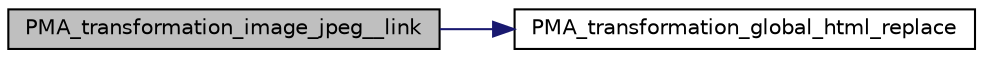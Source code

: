 digraph G
{
  edge [fontname="Helvetica",fontsize="10",labelfontname="Helvetica",labelfontsize="10"];
  node [fontname="Helvetica",fontsize="10",shape=record];
  rankdir="LR";
  Node1 [label="PMA_transformation_image_jpeg__link",height=0.2,width=0.4,color="black", fillcolor="grey75", style="filled" fontcolor="black"];
  Node1 -> Node2 [color="midnightblue",fontsize="10",style="solid",fontname="Helvetica"];
  Node2 [label="PMA_transformation_global_html_replace",height=0.2,width=0.4,color="black", fillcolor="white", style="filled",URL="$global_8inc_8php.html#a3cbf5b6d57d68fe4182e3a2f3eb8aa31"];
}
